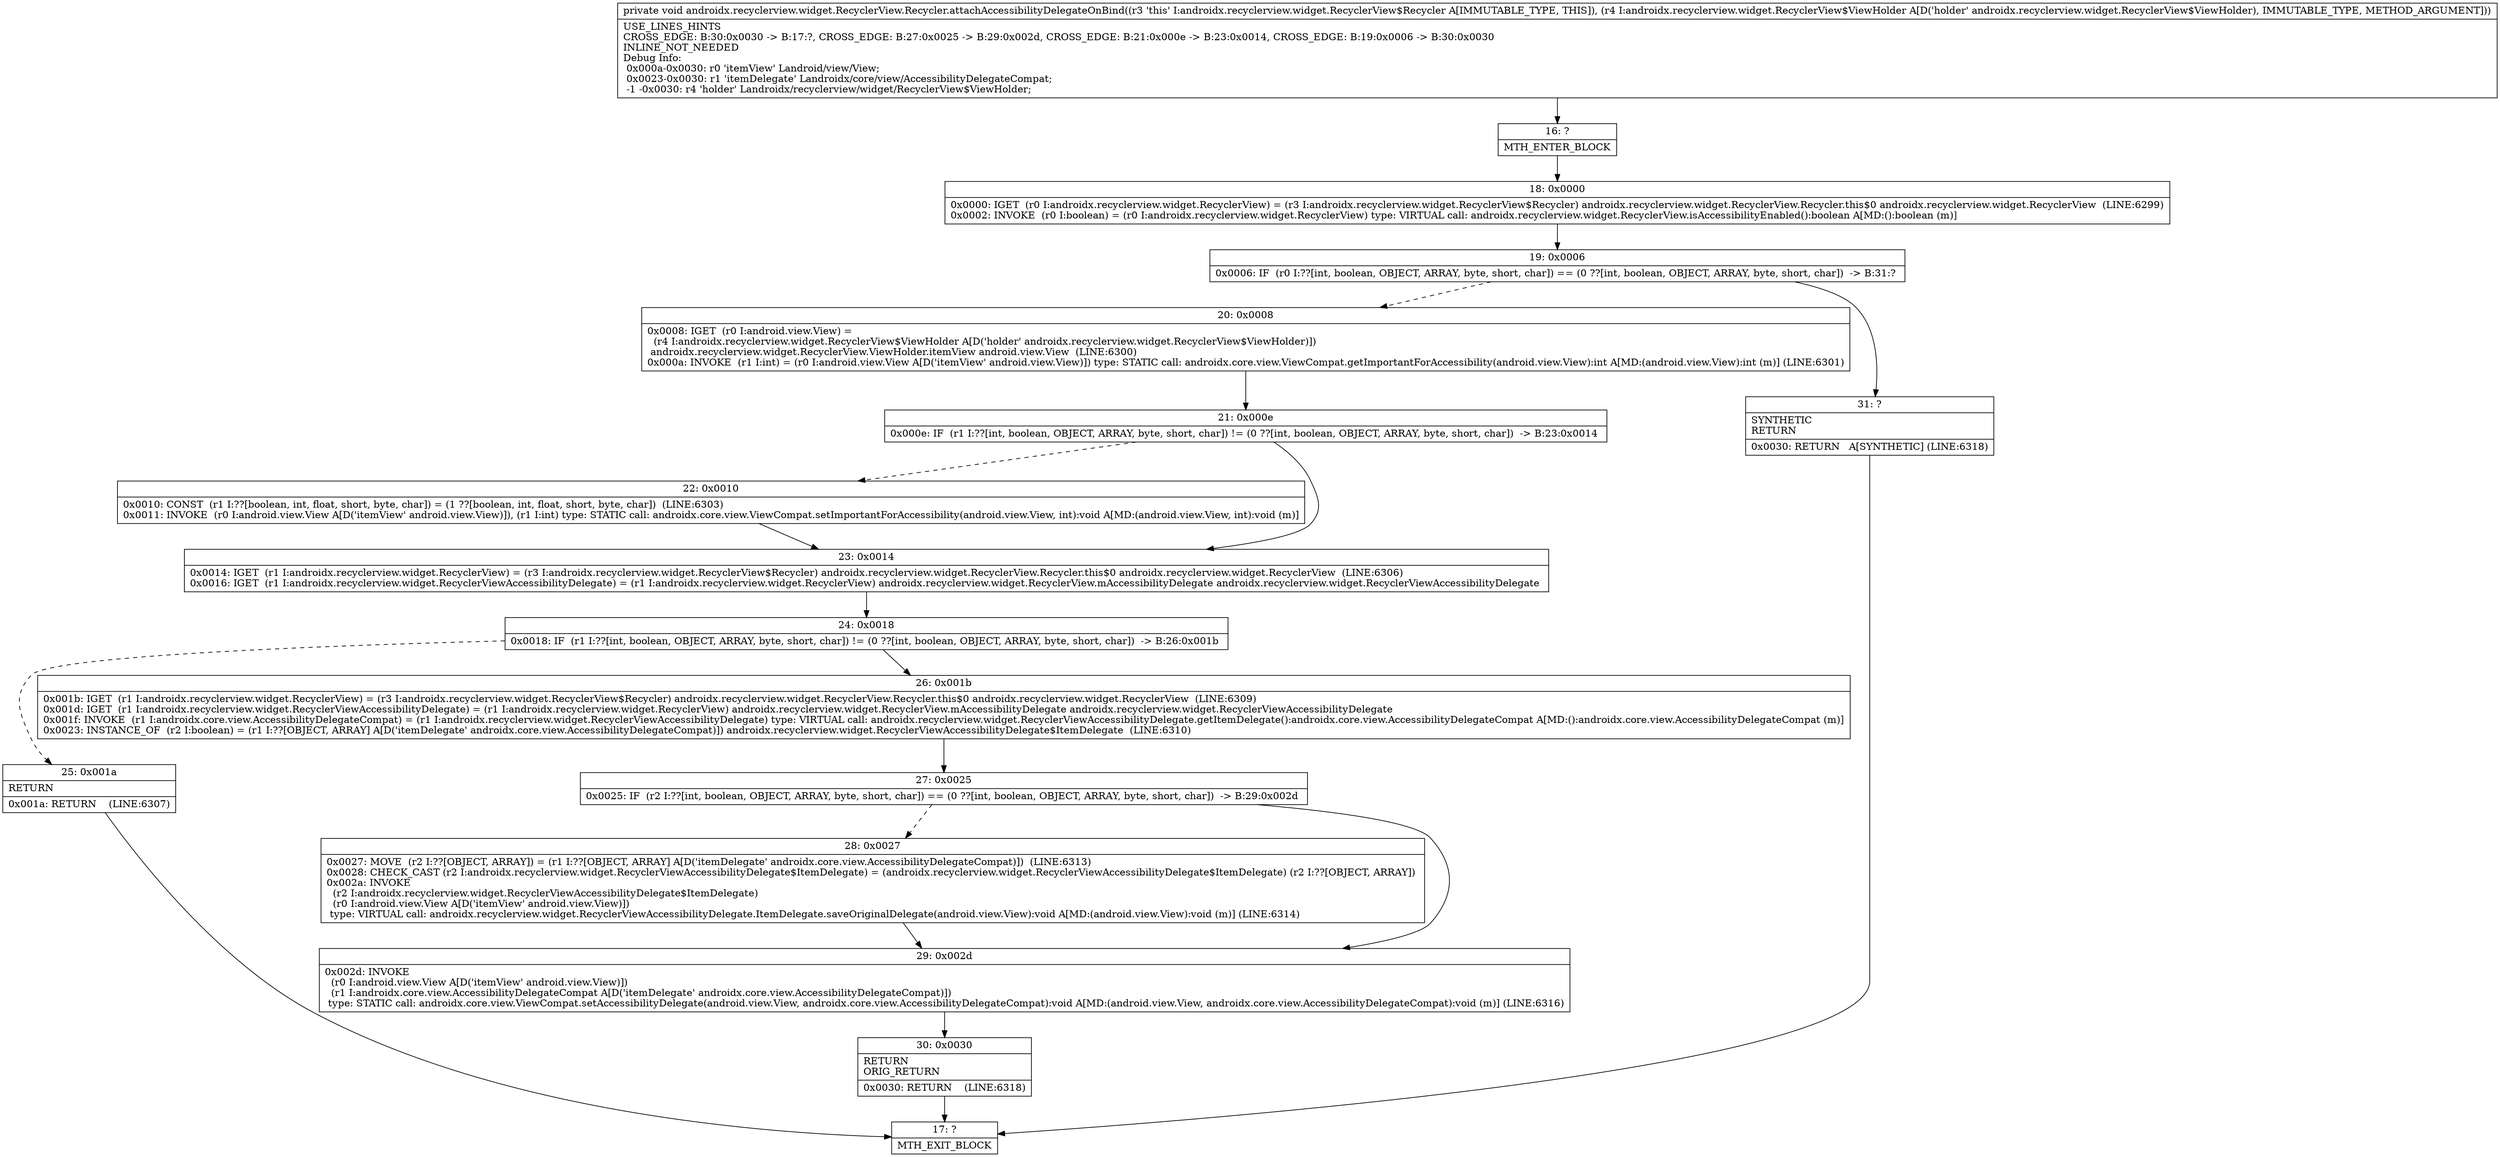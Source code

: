 digraph "CFG forandroidx.recyclerview.widget.RecyclerView.Recycler.attachAccessibilityDelegateOnBind(Landroidx\/recyclerview\/widget\/RecyclerView$ViewHolder;)V" {
Node_16 [shape=record,label="{16\:\ ?|MTH_ENTER_BLOCK\l}"];
Node_18 [shape=record,label="{18\:\ 0x0000|0x0000: IGET  (r0 I:androidx.recyclerview.widget.RecyclerView) = (r3 I:androidx.recyclerview.widget.RecyclerView$Recycler) androidx.recyclerview.widget.RecyclerView.Recycler.this$0 androidx.recyclerview.widget.RecyclerView  (LINE:6299)\l0x0002: INVOKE  (r0 I:boolean) = (r0 I:androidx.recyclerview.widget.RecyclerView) type: VIRTUAL call: androidx.recyclerview.widget.RecyclerView.isAccessibilityEnabled():boolean A[MD:():boolean (m)]\l}"];
Node_19 [shape=record,label="{19\:\ 0x0006|0x0006: IF  (r0 I:??[int, boolean, OBJECT, ARRAY, byte, short, char]) == (0 ??[int, boolean, OBJECT, ARRAY, byte, short, char])  \-\> B:31:? \l}"];
Node_20 [shape=record,label="{20\:\ 0x0008|0x0008: IGET  (r0 I:android.view.View) = \l  (r4 I:androidx.recyclerview.widget.RecyclerView$ViewHolder A[D('holder' androidx.recyclerview.widget.RecyclerView$ViewHolder)])\l androidx.recyclerview.widget.RecyclerView.ViewHolder.itemView android.view.View  (LINE:6300)\l0x000a: INVOKE  (r1 I:int) = (r0 I:android.view.View A[D('itemView' android.view.View)]) type: STATIC call: androidx.core.view.ViewCompat.getImportantForAccessibility(android.view.View):int A[MD:(android.view.View):int (m)] (LINE:6301)\l}"];
Node_21 [shape=record,label="{21\:\ 0x000e|0x000e: IF  (r1 I:??[int, boolean, OBJECT, ARRAY, byte, short, char]) != (0 ??[int, boolean, OBJECT, ARRAY, byte, short, char])  \-\> B:23:0x0014 \l}"];
Node_22 [shape=record,label="{22\:\ 0x0010|0x0010: CONST  (r1 I:??[boolean, int, float, short, byte, char]) = (1 ??[boolean, int, float, short, byte, char])  (LINE:6303)\l0x0011: INVOKE  (r0 I:android.view.View A[D('itemView' android.view.View)]), (r1 I:int) type: STATIC call: androidx.core.view.ViewCompat.setImportantForAccessibility(android.view.View, int):void A[MD:(android.view.View, int):void (m)]\l}"];
Node_23 [shape=record,label="{23\:\ 0x0014|0x0014: IGET  (r1 I:androidx.recyclerview.widget.RecyclerView) = (r3 I:androidx.recyclerview.widget.RecyclerView$Recycler) androidx.recyclerview.widget.RecyclerView.Recycler.this$0 androidx.recyclerview.widget.RecyclerView  (LINE:6306)\l0x0016: IGET  (r1 I:androidx.recyclerview.widget.RecyclerViewAccessibilityDelegate) = (r1 I:androidx.recyclerview.widget.RecyclerView) androidx.recyclerview.widget.RecyclerView.mAccessibilityDelegate androidx.recyclerview.widget.RecyclerViewAccessibilityDelegate \l}"];
Node_24 [shape=record,label="{24\:\ 0x0018|0x0018: IF  (r1 I:??[int, boolean, OBJECT, ARRAY, byte, short, char]) != (0 ??[int, boolean, OBJECT, ARRAY, byte, short, char])  \-\> B:26:0x001b \l}"];
Node_25 [shape=record,label="{25\:\ 0x001a|RETURN\l|0x001a: RETURN    (LINE:6307)\l}"];
Node_17 [shape=record,label="{17\:\ ?|MTH_EXIT_BLOCK\l}"];
Node_26 [shape=record,label="{26\:\ 0x001b|0x001b: IGET  (r1 I:androidx.recyclerview.widget.RecyclerView) = (r3 I:androidx.recyclerview.widget.RecyclerView$Recycler) androidx.recyclerview.widget.RecyclerView.Recycler.this$0 androidx.recyclerview.widget.RecyclerView  (LINE:6309)\l0x001d: IGET  (r1 I:androidx.recyclerview.widget.RecyclerViewAccessibilityDelegate) = (r1 I:androidx.recyclerview.widget.RecyclerView) androidx.recyclerview.widget.RecyclerView.mAccessibilityDelegate androidx.recyclerview.widget.RecyclerViewAccessibilityDelegate \l0x001f: INVOKE  (r1 I:androidx.core.view.AccessibilityDelegateCompat) = (r1 I:androidx.recyclerview.widget.RecyclerViewAccessibilityDelegate) type: VIRTUAL call: androidx.recyclerview.widget.RecyclerViewAccessibilityDelegate.getItemDelegate():androidx.core.view.AccessibilityDelegateCompat A[MD:():androidx.core.view.AccessibilityDelegateCompat (m)]\l0x0023: INSTANCE_OF  (r2 I:boolean) = (r1 I:??[OBJECT, ARRAY] A[D('itemDelegate' androidx.core.view.AccessibilityDelegateCompat)]) androidx.recyclerview.widget.RecyclerViewAccessibilityDelegate$ItemDelegate  (LINE:6310)\l}"];
Node_27 [shape=record,label="{27\:\ 0x0025|0x0025: IF  (r2 I:??[int, boolean, OBJECT, ARRAY, byte, short, char]) == (0 ??[int, boolean, OBJECT, ARRAY, byte, short, char])  \-\> B:29:0x002d \l}"];
Node_28 [shape=record,label="{28\:\ 0x0027|0x0027: MOVE  (r2 I:??[OBJECT, ARRAY]) = (r1 I:??[OBJECT, ARRAY] A[D('itemDelegate' androidx.core.view.AccessibilityDelegateCompat)])  (LINE:6313)\l0x0028: CHECK_CAST (r2 I:androidx.recyclerview.widget.RecyclerViewAccessibilityDelegate$ItemDelegate) = (androidx.recyclerview.widget.RecyclerViewAccessibilityDelegate$ItemDelegate) (r2 I:??[OBJECT, ARRAY]) \l0x002a: INVOKE  \l  (r2 I:androidx.recyclerview.widget.RecyclerViewAccessibilityDelegate$ItemDelegate)\l  (r0 I:android.view.View A[D('itemView' android.view.View)])\l type: VIRTUAL call: androidx.recyclerview.widget.RecyclerViewAccessibilityDelegate.ItemDelegate.saveOriginalDelegate(android.view.View):void A[MD:(android.view.View):void (m)] (LINE:6314)\l}"];
Node_29 [shape=record,label="{29\:\ 0x002d|0x002d: INVOKE  \l  (r0 I:android.view.View A[D('itemView' android.view.View)])\l  (r1 I:androidx.core.view.AccessibilityDelegateCompat A[D('itemDelegate' androidx.core.view.AccessibilityDelegateCompat)])\l type: STATIC call: androidx.core.view.ViewCompat.setAccessibilityDelegate(android.view.View, androidx.core.view.AccessibilityDelegateCompat):void A[MD:(android.view.View, androidx.core.view.AccessibilityDelegateCompat):void (m)] (LINE:6316)\l}"];
Node_30 [shape=record,label="{30\:\ 0x0030|RETURN\lORIG_RETURN\l|0x0030: RETURN    (LINE:6318)\l}"];
Node_31 [shape=record,label="{31\:\ ?|SYNTHETIC\lRETURN\l|0x0030: RETURN   A[SYNTHETIC] (LINE:6318)\l}"];
MethodNode[shape=record,label="{private void androidx.recyclerview.widget.RecyclerView.Recycler.attachAccessibilityDelegateOnBind((r3 'this' I:androidx.recyclerview.widget.RecyclerView$Recycler A[IMMUTABLE_TYPE, THIS]), (r4 I:androidx.recyclerview.widget.RecyclerView$ViewHolder A[D('holder' androidx.recyclerview.widget.RecyclerView$ViewHolder), IMMUTABLE_TYPE, METHOD_ARGUMENT]))  | USE_LINES_HINTS\lCROSS_EDGE: B:30:0x0030 \-\> B:17:?, CROSS_EDGE: B:27:0x0025 \-\> B:29:0x002d, CROSS_EDGE: B:21:0x000e \-\> B:23:0x0014, CROSS_EDGE: B:19:0x0006 \-\> B:30:0x0030\lINLINE_NOT_NEEDED\lDebug Info:\l  0x000a\-0x0030: r0 'itemView' Landroid\/view\/View;\l  0x0023\-0x0030: r1 'itemDelegate' Landroidx\/core\/view\/AccessibilityDelegateCompat;\l  \-1 \-0x0030: r4 'holder' Landroidx\/recyclerview\/widget\/RecyclerView$ViewHolder;\l}"];
MethodNode -> Node_16;Node_16 -> Node_18;
Node_18 -> Node_19;
Node_19 -> Node_20[style=dashed];
Node_19 -> Node_31;
Node_20 -> Node_21;
Node_21 -> Node_22[style=dashed];
Node_21 -> Node_23;
Node_22 -> Node_23;
Node_23 -> Node_24;
Node_24 -> Node_25[style=dashed];
Node_24 -> Node_26;
Node_25 -> Node_17;
Node_26 -> Node_27;
Node_27 -> Node_28[style=dashed];
Node_27 -> Node_29;
Node_28 -> Node_29;
Node_29 -> Node_30;
Node_30 -> Node_17;
Node_31 -> Node_17;
}

